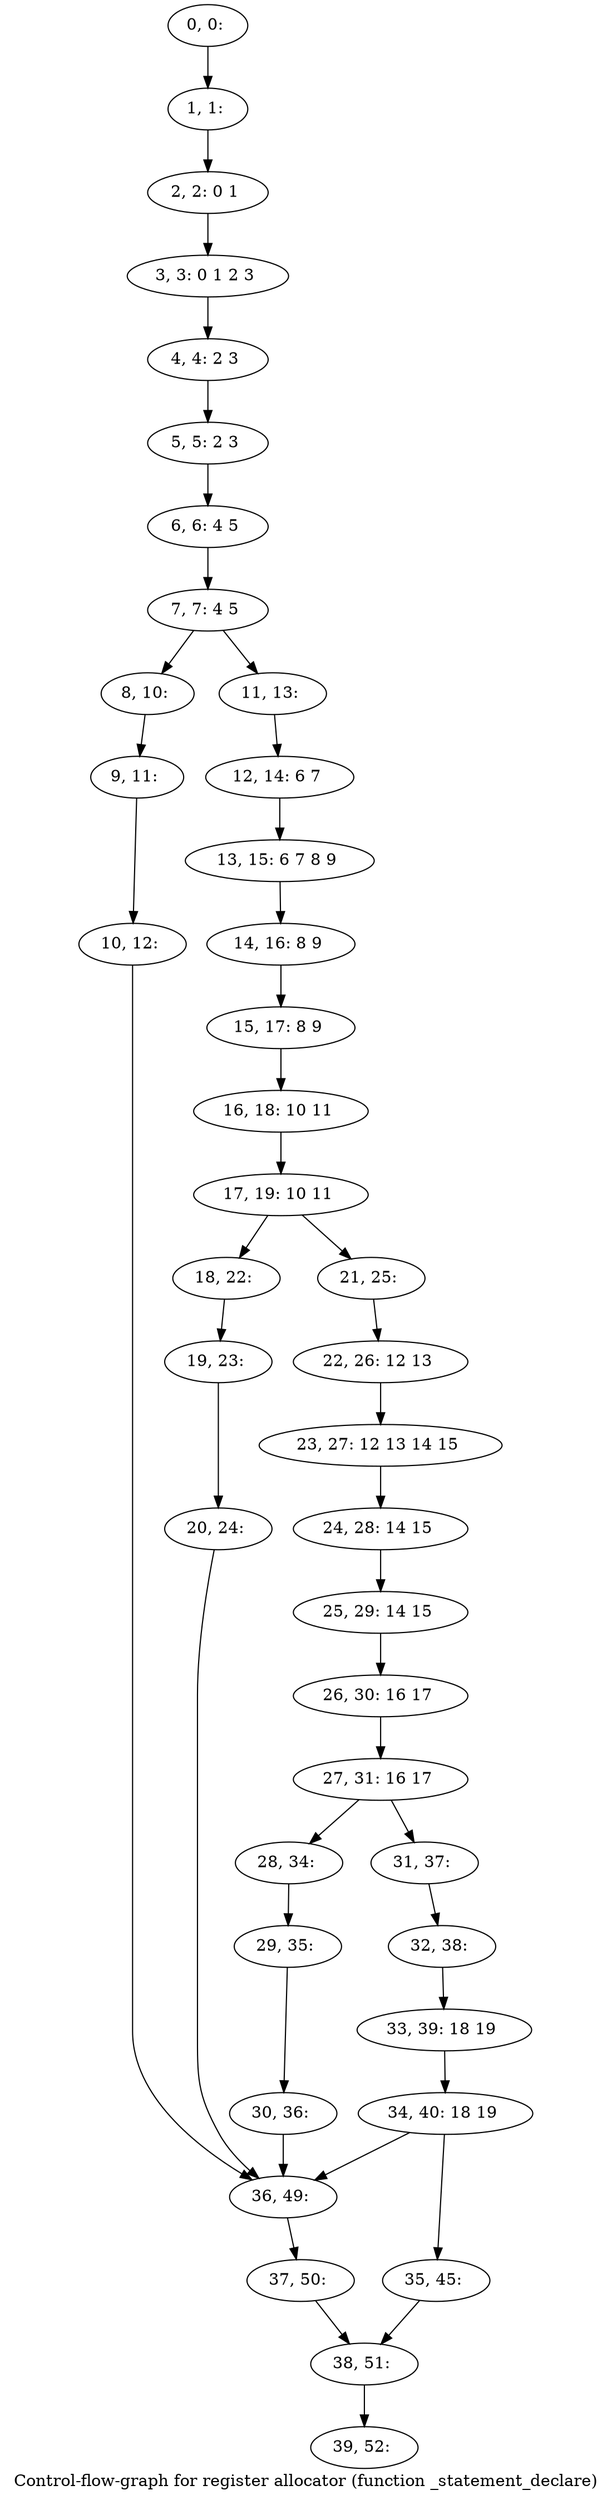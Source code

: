 digraph G {
graph [label="Control-flow-graph for register allocator (function _statement_declare)"]
0[label="0, 0: "];
1[label="1, 1: "];
2[label="2, 2: 0 1 "];
3[label="3, 3: 0 1 2 3 "];
4[label="4, 4: 2 3 "];
5[label="5, 5: 2 3 "];
6[label="6, 6: 4 5 "];
7[label="7, 7: 4 5 "];
8[label="8, 10: "];
9[label="9, 11: "];
10[label="10, 12: "];
11[label="11, 13: "];
12[label="12, 14: 6 7 "];
13[label="13, 15: 6 7 8 9 "];
14[label="14, 16: 8 9 "];
15[label="15, 17: 8 9 "];
16[label="16, 18: 10 11 "];
17[label="17, 19: 10 11 "];
18[label="18, 22: "];
19[label="19, 23: "];
20[label="20, 24: "];
21[label="21, 25: "];
22[label="22, 26: 12 13 "];
23[label="23, 27: 12 13 14 15 "];
24[label="24, 28: 14 15 "];
25[label="25, 29: 14 15 "];
26[label="26, 30: 16 17 "];
27[label="27, 31: 16 17 "];
28[label="28, 34: "];
29[label="29, 35: "];
30[label="30, 36: "];
31[label="31, 37: "];
32[label="32, 38: "];
33[label="33, 39: 18 19 "];
34[label="34, 40: 18 19 "];
35[label="35, 45: "];
36[label="36, 49: "];
37[label="37, 50: "];
38[label="38, 51: "];
39[label="39, 52: "];
0->1 ;
1->2 ;
2->3 ;
3->4 ;
4->5 ;
5->6 ;
6->7 ;
7->8 ;
7->11 ;
8->9 ;
9->10 ;
10->36 ;
11->12 ;
12->13 ;
13->14 ;
14->15 ;
15->16 ;
16->17 ;
17->18 ;
17->21 ;
18->19 ;
19->20 ;
20->36 ;
21->22 ;
22->23 ;
23->24 ;
24->25 ;
25->26 ;
26->27 ;
27->28 ;
27->31 ;
28->29 ;
29->30 ;
30->36 ;
31->32 ;
32->33 ;
33->34 ;
34->35 ;
34->36 ;
35->38 ;
36->37 ;
37->38 ;
38->39 ;
}
